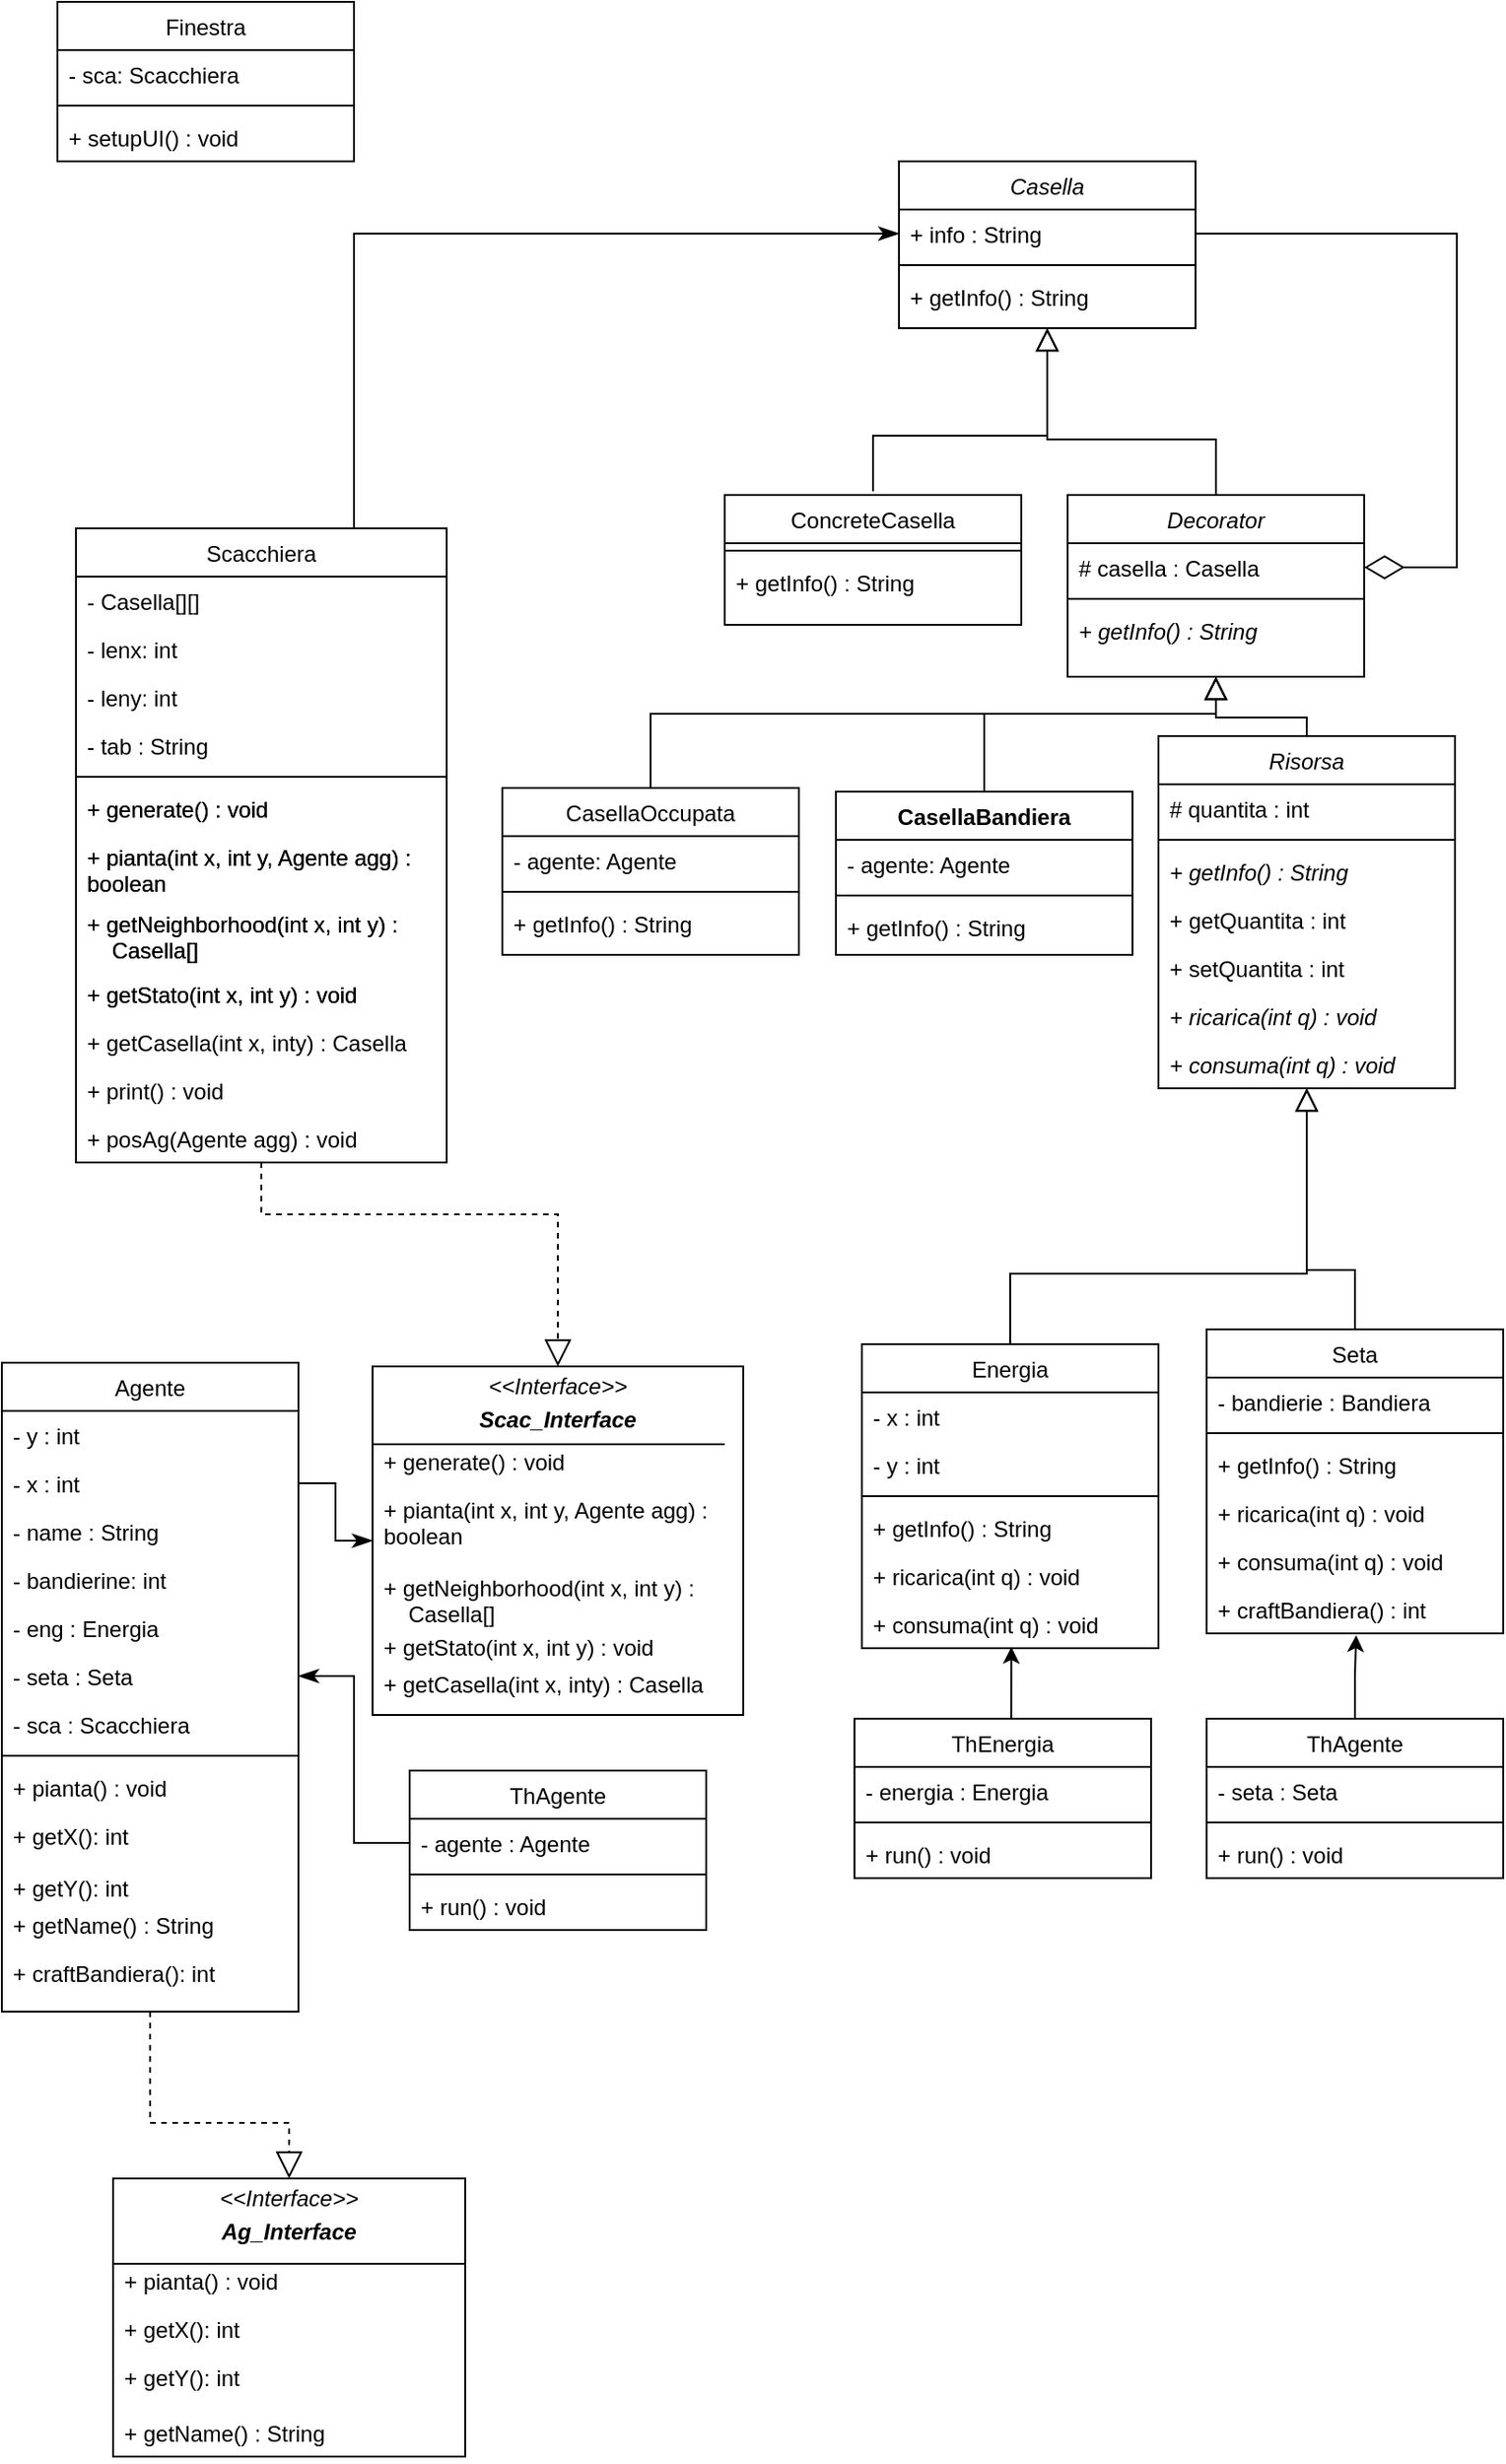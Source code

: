 <mxfile version="17.1.2" type="device"><diagram id="C5RBs43oDa-KdzZeNtuy" name="Page-1"><mxGraphModel dx="1278" dy="547" grid="1" gridSize="10" guides="1" tooltips="1" connect="1" arrows="1" fold="1" page="1" pageScale="1" pageWidth="827" pageHeight="1169" math="0" shadow="0"><root><mxCell id="WIyWlLk6GJQsqaUBKTNV-0"/><mxCell id="WIyWlLk6GJQsqaUBKTNV-1" parent="WIyWlLk6GJQsqaUBKTNV-0"/><mxCell id="BJHoCiCuUIMchgaBBDbi-33" value="Casella" style="swimlane;fontStyle=2;align=center;verticalAlign=top;childLayout=stackLayout;horizontal=1;startSize=26;horizontalStack=0;resizeParent=1;resizeLast=0;collapsible=1;marginBottom=0;rounded=0;shadow=0;strokeWidth=1;" parent="WIyWlLk6GJQsqaUBKTNV-1" vertex="1"><mxGeometry x="494" y="122" width="160" height="90" as="geometry"><mxRectangle x="230" y="140" width="160" height="26" as="alternateBounds"/></mxGeometry></mxCell><mxCell id="BJHoCiCuUIMchgaBBDbi-36" value="+ info : String" style="text;align=left;verticalAlign=top;spacingLeft=4;spacingRight=4;overflow=hidden;rotatable=0;points=[[0,0.5],[1,0.5]];portConstraint=eastwest;rounded=0;shadow=0;html=0;" parent="BJHoCiCuUIMchgaBBDbi-33" vertex="1"><mxGeometry y="26" width="160" height="26" as="geometry"/></mxCell><mxCell id="BJHoCiCuUIMchgaBBDbi-37" value="" style="line;html=1;strokeWidth=1;align=left;verticalAlign=middle;spacingTop=-1;spacingLeft=3;spacingRight=3;rotatable=0;labelPosition=right;points=[];portConstraint=eastwest;" parent="BJHoCiCuUIMchgaBBDbi-33" vertex="1"><mxGeometry y="52" width="160" height="8" as="geometry"/></mxCell><mxCell id="BJHoCiCuUIMchgaBBDbi-38" value="+ getInfo() : String" style="text;align=left;verticalAlign=top;spacingLeft=4;spacingRight=4;overflow=hidden;rotatable=0;points=[[0,0.5],[1,0.5]];portConstraint=eastwest;" parent="BJHoCiCuUIMchgaBBDbi-33" vertex="1"><mxGeometry y="60" width="160" height="26" as="geometry"/></mxCell><mxCell id="BJHoCiCuUIMchgaBBDbi-39" value="ConcreteCasella" style="swimlane;fontStyle=0;align=center;verticalAlign=top;childLayout=stackLayout;horizontal=1;startSize=26;horizontalStack=0;resizeParent=1;resizeLast=0;collapsible=1;marginBottom=0;rounded=0;shadow=0;strokeWidth=1;" parent="WIyWlLk6GJQsqaUBKTNV-1" vertex="1"><mxGeometry x="400" y="302" width="160" height="70" as="geometry"><mxRectangle x="130" y="380" width="160" height="26" as="alternateBounds"/></mxGeometry></mxCell><mxCell id="BJHoCiCuUIMchgaBBDbi-42" value="" style="line;html=1;strokeWidth=1;align=left;verticalAlign=middle;spacingTop=-1;spacingLeft=3;spacingRight=3;rotatable=0;labelPosition=right;points=[];portConstraint=eastwest;" parent="BJHoCiCuUIMchgaBBDbi-39" vertex="1"><mxGeometry y="26" width="160" height="8" as="geometry"/></mxCell><mxCell id="BJHoCiCuUIMchgaBBDbi-64" value="+ getInfo() : String" style="text;align=left;verticalAlign=top;spacingLeft=4;spacingRight=4;overflow=hidden;rotatable=0;points=[[0,0.5],[1,0.5]];portConstraint=eastwest;" parent="BJHoCiCuUIMchgaBBDbi-39" vertex="1"><mxGeometry y="34" width="160" height="26" as="geometry"/></mxCell><mxCell id="BJHoCiCuUIMchgaBBDbi-46" value="Risorsa" style="swimlane;fontStyle=2;align=center;verticalAlign=top;childLayout=stackLayout;horizontal=1;startSize=26;horizontalStack=0;resizeParent=1;resizeLast=0;collapsible=1;marginBottom=0;rounded=0;shadow=0;strokeWidth=1;" parent="WIyWlLk6GJQsqaUBKTNV-1" vertex="1"><mxGeometry x="634" y="432" width="160" height="190" as="geometry"><mxRectangle x="340" y="380" width="170" height="26" as="alternateBounds"/></mxGeometry></mxCell><mxCell id="aekXwz9hyC97DA1qMGbs-25" value="# quantita : int" style="text;align=left;verticalAlign=top;spacingLeft=4;spacingRight=4;overflow=hidden;rotatable=0;points=[[0,0.5],[1,0.5]];portConstraint=eastwest;rounded=0;shadow=0;html=0;" parent="BJHoCiCuUIMchgaBBDbi-46" vertex="1"><mxGeometry y="26" width="160" height="26" as="geometry"/></mxCell><mxCell id="BJHoCiCuUIMchgaBBDbi-48" value="" style="line;html=1;strokeWidth=1;align=left;verticalAlign=middle;spacingTop=-1;spacingLeft=3;spacingRight=3;rotatable=0;labelPosition=right;points=[];portConstraint=eastwest;" parent="BJHoCiCuUIMchgaBBDbi-46" vertex="1"><mxGeometry y="52" width="160" height="8" as="geometry"/></mxCell><mxCell id="aekXwz9hyC97DA1qMGbs-26" value="+ getInfo() : String" style="text;align=left;verticalAlign=top;spacingLeft=4;spacingRight=4;overflow=hidden;rotatable=0;points=[[0,0.5],[1,0.5]];portConstraint=eastwest;fontStyle=2" parent="BJHoCiCuUIMchgaBBDbi-46" vertex="1"><mxGeometry y="60" width="160" height="26" as="geometry"/></mxCell><mxCell id="BJHoCiCuUIMchgaBBDbi-47" value="+ getQuantita : int" style="text;align=left;verticalAlign=top;spacingLeft=4;spacingRight=4;overflow=hidden;rotatable=0;points=[[0,0.5],[1,0.5]];portConstraint=eastwest;" parent="BJHoCiCuUIMchgaBBDbi-46" vertex="1"><mxGeometry y="86" width="160" height="26" as="geometry"/></mxCell><mxCell id="aekXwz9hyC97DA1qMGbs-27" value="+ setQuantita : int" style="text;align=left;verticalAlign=top;spacingLeft=4;spacingRight=4;overflow=hidden;rotatable=0;points=[[0,0.5],[1,0.5]];portConstraint=eastwest;" parent="BJHoCiCuUIMchgaBBDbi-46" vertex="1"><mxGeometry y="112" width="160" height="26" as="geometry"/></mxCell><mxCell id="aekXwz9hyC97DA1qMGbs-29" value="+ ricarica(int q) : void" style="text;align=left;verticalAlign=top;spacingLeft=4;spacingRight=4;overflow=hidden;rotatable=0;points=[[0,0.5],[1,0.5]];portConstraint=eastwest;fontStyle=2" parent="BJHoCiCuUIMchgaBBDbi-46" vertex="1"><mxGeometry y="138" width="160" height="26" as="geometry"/></mxCell><mxCell id="aekXwz9hyC97DA1qMGbs-30" value="+ consuma(int q) : void" style="text;align=left;verticalAlign=top;spacingLeft=4;spacingRight=4;overflow=hidden;rotatable=0;points=[[0,0.5],[1,0.5]];portConstraint=eastwest;fontStyle=2" parent="BJHoCiCuUIMchgaBBDbi-46" vertex="1"><mxGeometry y="164" width="160" height="26" as="geometry"/></mxCell><mxCell id="BJHoCiCuUIMchgaBBDbi-45" value="" style="endArrow=block;endSize=10;endFill=0;shadow=0;strokeWidth=1;rounded=0;edgeStyle=elbowEdgeStyle;elbow=vertical;entryX=0.5;entryY=1;entryDx=0;entryDy=0;" parent="WIyWlLk6GJQsqaUBKTNV-1" target="BJHoCiCuUIMchgaBBDbi-33" edge="1"><mxGeometry width="160" relative="1" as="geometry"><mxPoint x="480" y="300" as="sourcePoint"/><mxPoint x="455" y="252" as="targetPoint"/><Array as="points"><mxPoint x="530" y="270"/><mxPoint x="555" y="272"/><mxPoint x="555" y="272"/></Array></mxGeometry></mxCell><mxCell id="BJHoCiCuUIMchgaBBDbi-57" value="" style="endArrow=block;endSize=10;endFill=0;shadow=0;strokeWidth=1;rounded=0;edgeStyle=elbowEdgeStyle;elbow=vertical;exitX=0.5;exitY=0;exitDx=0;exitDy=0;entryX=0.5;entryY=1;entryDx=0;entryDy=0;" parent="WIyWlLk6GJQsqaUBKTNV-1" source="BJHoCiCuUIMchgaBBDbi-46" target="BJHoCiCuUIMchgaBBDbi-58" edge="1"><mxGeometry width="160" relative="1" as="geometry"><mxPoint x="274" y="488" as="sourcePoint"/><mxPoint x="750" y="410" as="targetPoint"/><Array as="points"><mxPoint x="595" y="422"/><mxPoint x="485" y="582"/><mxPoint x="355" y="432"/></Array></mxGeometry></mxCell><mxCell id="BJHoCiCuUIMchgaBBDbi-58" value="Decorator" style="swimlane;fontStyle=2;align=center;verticalAlign=top;childLayout=stackLayout;horizontal=1;startSize=26;horizontalStack=0;resizeParent=1;resizeLast=0;collapsible=1;marginBottom=0;rounded=0;shadow=0;strokeWidth=1;" parent="WIyWlLk6GJQsqaUBKTNV-1" vertex="1"><mxGeometry x="585" y="302" width="160" height="98" as="geometry"><mxRectangle x="230" y="140" width="160" height="26" as="alternateBounds"/></mxGeometry></mxCell><mxCell id="BJHoCiCuUIMchgaBBDbi-59" value="# casella : Casella" style="text;align=left;verticalAlign=top;spacingLeft=4;spacingRight=4;overflow=hidden;rotatable=0;points=[[0,0.5],[1,0.5]];portConstraint=eastwest;rounded=0;shadow=0;html=0;" parent="BJHoCiCuUIMchgaBBDbi-58" vertex="1"><mxGeometry y="26" width="160" height="26" as="geometry"/></mxCell><mxCell id="BJHoCiCuUIMchgaBBDbi-60" value="" style="line;html=1;strokeWidth=1;align=left;verticalAlign=middle;spacingTop=-1;spacingLeft=3;spacingRight=3;rotatable=0;labelPosition=right;points=[];portConstraint=eastwest;" parent="BJHoCiCuUIMchgaBBDbi-58" vertex="1"><mxGeometry y="52" width="160" height="8" as="geometry"/></mxCell><mxCell id="BJHoCiCuUIMchgaBBDbi-61" value="+ getInfo() : String" style="text;align=left;verticalAlign=top;spacingLeft=4;spacingRight=4;overflow=hidden;rotatable=0;points=[[0,0.5],[1,0.5]];portConstraint=eastwest;fontStyle=2" parent="BJHoCiCuUIMchgaBBDbi-58" vertex="1"><mxGeometry y="60" width="160" height="26" as="geometry"/></mxCell><mxCell id="BJHoCiCuUIMchgaBBDbi-63" value="" style="endArrow=block;endSize=10;endFill=0;shadow=0;strokeWidth=1;rounded=0;edgeStyle=elbowEdgeStyle;elbow=vertical;entryX=0.5;entryY=1.154;entryDx=0;entryDy=0;exitX=0.5;exitY=0;exitDx=0;exitDy=0;entryPerimeter=0;" parent="WIyWlLk6GJQsqaUBKTNV-1" source="BJHoCiCuUIMchgaBBDbi-58" target="BJHoCiCuUIMchgaBBDbi-38" edge="1"><mxGeometry width="160" relative="1" as="geometry"><mxPoint x="484" y="312" as="sourcePoint"/><mxPoint x="584" y="222" as="targetPoint"/><Array as="points"><mxPoint x="625" y="272"/><mxPoint x="565" y="282"/></Array></mxGeometry></mxCell><mxCell id="BJHoCiCuUIMchgaBBDbi-65" style="edgeStyle=elbowEdgeStyle;rounded=0;orthogonalLoop=1;jettySize=auto;elbow=vertical;html=1;exitX=1;exitY=0.5;exitDx=0;exitDy=0;entryX=1;entryY=0.5;entryDx=0;entryDy=0;shadow=0;endArrow=diamondThin;endFill=0;endSize=19;strokeWidth=1;" parent="WIyWlLk6GJQsqaUBKTNV-1" source="BJHoCiCuUIMchgaBBDbi-36" target="BJHoCiCuUIMchgaBBDbi-59" edge="1"><mxGeometry relative="1" as="geometry"><Array as="points"><mxPoint x="795" y="192"/></Array></mxGeometry></mxCell><mxCell id="aekXwz9hyC97DA1qMGbs-1" value="Energia" style="swimlane;fontStyle=0;align=center;verticalAlign=top;childLayout=stackLayout;horizontal=1;startSize=26;horizontalStack=0;resizeParent=1;resizeLast=0;collapsible=1;marginBottom=0;rounded=0;shadow=0;strokeWidth=1;" parent="WIyWlLk6GJQsqaUBKTNV-1" vertex="1"><mxGeometry x="474" y="760" width="160" height="164" as="geometry"><mxRectangle x="130" y="380" width="160" height="26" as="alternateBounds"/></mxGeometry></mxCell><mxCell id="aekXwz9hyC97DA1qMGbs-31" value="- x : int" style="text;align=left;verticalAlign=top;spacingLeft=4;spacingRight=4;overflow=hidden;rotatable=0;points=[[0,0.5],[1,0.5]];portConstraint=eastwest;rounded=0;shadow=0;html=0;" parent="aekXwz9hyC97DA1qMGbs-1" vertex="1"><mxGeometry y="26" width="160" height="26" as="geometry"/></mxCell><mxCell id="aekXwz9hyC97DA1qMGbs-3" value="- y : int" style="text;align=left;verticalAlign=top;spacingLeft=4;spacingRight=4;overflow=hidden;rotatable=0;points=[[0,0.5],[1,0.5]];portConstraint=eastwest;rounded=0;shadow=0;html=0;" parent="aekXwz9hyC97DA1qMGbs-1" vertex="1"><mxGeometry y="52" width="160" height="26" as="geometry"/></mxCell><mxCell id="aekXwz9hyC97DA1qMGbs-4" value="" style="line;html=1;strokeWidth=1;align=left;verticalAlign=middle;spacingTop=-1;spacingLeft=3;spacingRight=3;rotatable=0;labelPosition=right;points=[];portConstraint=eastwest;" parent="aekXwz9hyC97DA1qMGbs-1" vertex="1"><mxGeometry y="78" width="160" height="8" as="geometry"/></mxCell><mxCell id="aekXwz9hyC97DA1qMGbs-32" value="+ getInfo() : String" style="text;align=left;verticalAlign=top;spacingLeft=4;spacingRight=4;overflow=hidden;rotatable=0;points=[[0,0.5],[1,0.5]];portConstraint=eastwest;fontStyle=0" parent="aekXwz9hyC97DA1qMGbs-1" vertex="1"><mxGeometry y="86" width="160" height="26" as="geometry"/></mxCell><mxCell id="aekXwz9hyC97DA1qMGbs-33" value="+ ricarica(int q) : void" style="text;align=left;verticalAlign=top;spacingLeft=4;spacingRight=4;overflow=hidden;rotatable=0;points=[[0,0.5],[1,0.5]];portConstraint=eastwest;fontStyle=0" parent="aekXwz9hyC97DA1qMGbs-1" vertex="1"><mxGeometry y="112" width="160" height="26" as="geometry"/></mxCell><mxCell id="aekXwz9hyC97DA1qMGbs-34" value="+ consuma(int q) : void" style="text;align=left;verticalAlign=top;spacingLeft=4;spacingRight=4;overflow=hidden;rotatable=0;points=[[0,0.5],[1,0.5]];portConstraint=eastwest;fontStyle=0" parent="aekXwz9hyC97DA1qMGbs-1" vertex="1"><mxGeometry y="138" width="160" height="26" as="geometry"/></mxCell><mxCell id="aekXwz9hyC97DA1qMGbs-7" value="Seta" style="swimlane;fontStyle=0;align=center;verticalAlign=top;childLayout=stackLayout;horizontal=1;startSize=26;horizontalStack=0;resizeParent=1;resizeLast=0;collapsible=1;marginBottom=0;rounded=0;shadow=0;strokeWidth=1;" parent="WIyWlLk6GJQsqaUBKTNV-1" vertex="1"><mxGeometry x="660" y="752" width="160" height="164" as="geometry"><mxRectangle x="130" y="380" width="160" height="26" as="alternateBounds"/></mxGeometry></mxCell><mxCell id="-4k-juiuR91cOyigiC9q-19" value="- bandierie : Bandiera" style="text;align=left;verticalAlign=top;spacingLeft=4;spacingRight=4;overflow=hidden;rotatable=0;points=[[0,0.5],[1,0.5]];portConstraint=eastwest;rounded=0;shadow=0;html=0;" parent="aekXwz9hyC97DA1qMGbs-7" vertex="1"><mxGeometry y="26" width="160" height="26" as="geometry"/></mxCell><mxCell id="aekXwz9hyC97DA1qMGbs-10" value="" style="line;html=1;strokeWidth=1;align=left;verticalAlign=middle;spacingTop=-1;spacingLeft=3;spacingRight=3;rotatable=0;labelPosition=right;points=[];portConstraint=eastwest;" parent="aekXwz9hyC97DA1qMGbs-7" vertex="1"><mxGeometry y="52" width="160" height="8" as="geometry"/></mxCell><mxCell id="-4k-juiuR91cOyigiC9q-20" value="+ getInfo() : String" style="text;align=left;verticalAlign=top;spacingLeft=4;spacingRight=4;overflow=hidden;rotatable=0;points=[[0,0.5],[1,0.5]];portConstraint=eastwest;fontStyle=0" parent="aekXwz9hyC97DA1qMGbs-7" vertex="1"><mxGeometry y="60" width="160" height="26" as="geometry"/></mxCell><mxCell id="-4k-juiuR91cOyigiC9q-21" value="+ ricarica(int q) : void" style="text;align=left;verticalAlign=top;spacingLeft=4;spacingRight=4;overflow=hidden;rotatable=0;points=[[0,0.5],[1,0.5]];portConstraint=eastwest;fontStyle=0" parent="aekXwz9hyC97DA1qMGbs-7" vertex="1"><mxGeometry y="86" width="160" height="26" as="geometry"/></mxCell><mxCell id="-4k-juiuR91cOyigiC9q-22" value="+ consuma(int q) : void" style="text;align=left;verticalAlign=top;spacingLeft=4;spacingRight=4;overflow=hidden;rotatable=0;points=[[0,0.5],[1,0.5]];portConstraint=eastwest;fontStyle=0" parent="aekXwz9hyC97DA1qMGbs-7" vertex="1"><mxGeometry y="112" width="160" height="26" as="geometry"/></mxCell><mxCell id="-4k-juiuR91cOyigiC9q-23" value="+ craftBandiera() : int" style="text;align=left;verticalAlign=top;spacingLeft=4;spacingRight=4;overflow=hidden;rotatable=0;points=[[0,0.5],[1,0.5]];portConstraint=eastwest;fontStyle=0" parent="aekXwz9hyC97DA1qMGbs-7" vertex="1"><mxGeometry y="138" width="160" height="26" as="geometry"/></mxCell><mxCell id="aekXwz9hyC97DA1qMGbs-13" value="CasellaBandiera&#10;" style="swimlane;fontStyle=1;align=center;verticalAlign=top;childLayout=stackLayout;horizontal=1;startSize=26;horizontalStack=0;resizeParent=1;resizeLast=0;collapsible=1;marginBottom=0;rounded=0;shadow=0;strokeWidth=1;" parent="WIyWlLk6GJQsqaUBKTNV-1" vertex="1"><mxGeometry x="460" y="462" width="160" height="88" as="geometry"><mxRectangle x="130" y="380" width="160" height="26" as="alternateBounds"/></mxGeometry></mxCell><mxCell id="-4k-juiuR91cOyigiC9q-26" value="- agente: Agente" style="text;align=left;verticalAlign=top;spacingLeft=4;spacingRight=4;overflow=hidden;rotatable=0;points=[[0,0.5],[1,0.5]];portConstraint=eastwest;rounded=0;shadow=0;html=0;" parent="aekXwz9hyC97DA1qMGbs-13" vertex="1"><mxGeometry y="26" width="160" height="26" as="geometry"/></mxCell><mxCell id="aekXwz9hyC97DA1qMGbs-16" value="" style="line;html=1;strokeWidth=1;align=left;verticalAlign=middle;spacingTop=-1;spacingLeft=3;spacingRight=3;rotatable=0;labelPosition=right;points=[];portConstraint=eastwest;" parent="aekXwz9hyC97DA1qMGbs-13" vertex="1"><mxGeometry y="52" width="160" height="8" as="geometry"/></mxCell><mxCell id="-4k-juiuR91cOyigiC9q-27" value="+ getInfo() : String" style="text;align=left;verticalAlign=top;spacingLeft=4;spacingRight=4;overflow=hidden;rotatable=0;points=[[0,0.5],[1,0.5]];portConstraint=eastwest;fontStyle=0" parent="aekXwz9hyC97DA1qMGbs-13" vertex="1"><mxGeometry y="60" width="160" height="26" as="geometry"/></mxCell><mxCell id="aekXwz9hyC97DA1qMGbs-22" value="" style="endArrow=block;endSize=10;endFill=0;shadow=0;strokeWidth=1;rounded=0;edgeStyle=elbowEdgeStyle;elbow=vertical;entryX=0.5;entryY=1;entryDx=0;entryDy=0;exitX=0.5;exitY=0;exitDx=0;exitDy=0;" parent="WIyWlLk6GJQsqaUBKTNV-1" source="aekXwz9hyC97DA1qMGbs-1" target="BJHoCiCuUIMchgaBBDbi-46" edge="1"><mxGeometry width="160" relative="1" as="geometry"><mxPoint x="555" y="312" as="sourcePoint"/><mxPoint x="464" y="222.004" as="targetPoint"/><Array as="points"><mxPoint x="504" y="722"/><mxPoint x="454" y="652"/><mxPoint x="514" y="702"/><mxPoint x="455" y="532"/><mxPoint x="455" y="292"/></Array></mxGeometry></mxCell><mxCell id="aekXwz9hyC97DA1qMGbs-23" value="" style="endArrow=block;endSize=10;endFill=0;shadow=0;strokeWidth=1;rounded=0;edgeStyle=elbowEdgeStyle;elbow=vertical;entryX=0.5;entryY=1;entryDx=0;entryDy=0;exitX=0.5;exitY=0;exitDx=0;exitDy=0;" parent="WIyWlLk6GJQsqaUBKTNV-1" source="aekXwz9hyC97DA1qMGbs-7" target="BJHoCiCuUIMchgaBBDbi-46" edge="1"><mxGeometry width="160" relative="1" as="geometry"><mxPoint x="395" y="572" as="sourcePoint"/><mxPoint x="555" y="512" as="targetPoint"/><Array as="points"><mxPoint x="720" y="720"/><mxPoint x="574" y="722"/><mxPoint x="624" y="702"/><mxPoint x="614" y="722"/><mxPoint x="545" y="662"/><mxPoint x="565" y="532"/><mxPoint x="465" y="302"/></Array></mxGeometry></mxCell><mxCell id="TkGcUuK3F_9kiLiIu-f2-3" style="edgeStyle=orthogonalEdgeStyle;rounded=0;orthogonalLoop=1;jettySize=auto;html=1;exitX=1;exitY=0.5;exitDx=0;exitDy=0;entryX=0;entryY=0.5;entryDx=0;entryDy=0;endArrow=classicThin;endFill=1;startSize=9;endSize=8;" parent="WIyWlLk6GJQsqaUBKTNV-1" source="-4k-juiuR91cOyigiC9q-11" target="TkGcUuK3F_9kiLiIu-f2-4" edge="1"><mxGeometry relative="1" as="geometry"><mxPoint x="130" y="622" as="targetPoint"/></mxGeometry></mxCell><mxCell id="-4k-juiuR91cOyigiC9q-0" value="Agente" style="swimlane;fontStyle=0;align=center;verticalAlign=top;childLayout=stackLayout;horizontal=1;startSize=26;horizontalStack=0;resizeParent=1;resizeLast=0;collapsible=1;marginBottom=0;rounded=0;shadow=0;strokeWidth=1;" parent="WIyWlLk6GJQsqaUBKTNV-1" vertex="1"><mxGeometry x="10" y="770" width="160" height="350" as="geometry"><mxRectangle x="340" y="380" width="170" height="26" as="alternateBounds"/></mxGeometry></mxCell><mxCell id="-4k-juiuR91cOyigiC9q-10" value="- y : int" style="text;align=left;verticalAlign=top;spacingLeft=4;spacingRight=4;overflow=hidden;rotatable=0;points=[[0,0.5],[1,0.5]];portConstraint=eastwest;rounded=0;shadow=0;html=0;" parent="-4k-juiuR91cOyigiC9q-0" vertex="1"><mxGeometry y="26" width="160" height="26" as="geometry"/></mxCell><mxCell id="-4k-juiuR91cOyigiC9q-11" value="- x : int" style="text;align=left;verticalAlign=top;spacingLeft=4;spacingRight=4;overflow=hidden;rotatable=0;points=[[0,0.5],[1,0.5]];portConstraint=eastwest;rounded=0;shadow=0;html=0;" parent="-4k-juiuR91cOyigiC9q-0" vertex="1"><mxGeometry y="52" width="160" height="26" as="geometry"/></mxCell><mxCell id="-4k-juiuR91cOyigiC9q-12" value="- name : String" style="text;align=left;verticalAlign=top;spacingLeft=4;spacingRight=4;overflow=hidden;rotatable=0;points=[[0,0.5],[1,0.5]];portConstraint=eastwest;rounded=0;shadow=0;html=0;" parent="-4k-juiuR91cOyigiC9q-0" vertex="1"><mxGeometry y="78" width="160" height="26" as="geometry"/></mxCell><mxCell id="TkGcUuK3F_9kiLiIu-f2-17" value="- bandierine: int" style="text;align=left;verticalAlign=top;spacingLeft=4;spacingRight=4;overflow=hidden;rotatable=0;points=[[0,0.5],[1,0.5]];portConstraint=eastwest;rounded=0;shadow=0;html=0;" parent="-4k-juiuR91cOyigiC9q-0" vertex="1"><mxGeometry y="104" width="160" height="26" as="geometry"/></mxCell><mxCell id="-4k-juiuR91cOyigiC9q-13" value="- eng : Energia" style="text;align=left;verticalAlign=top;spacingLeft=4;spacingRight=4;overflow=hidden;rotatable=0;points=[[0,0.5],[1,0.5]];portConstraint=eastwest;rounded=0;shadow=0;html=0;" parent="-4k-juiuR91cOyigiC9q-0" vertex="1"><mxGeometry y="130" width="160" height="26" as="geometry"/></mxCell><mxCell id="-4k-juiuR91cOyigiC9q-14" value="- seta : Seta" style="text;align=left;verticalAlign=top;spacingLeft=4;spacingRight=4;overflow=hidden;rotatable=0;points=[[0,0.5],[1,0.5]];portConstraint=eastwest;rounded=0;shadow=0;html=0;" parent="-4k-juiuR91cOyigiC9q-0" vertex="1"><mxGeometry y="156" width="160" height="26" as="geometry"/></mxCell><mxCell id="-4k-juiuR91cOyigiC9q-15" value="- sca : Scacchiera" style="text;align=left;verticalAlign=top;spacingLeft=4;spacingRight=4;overflow=hidden;rotatable=0;points=[[0,0.5],[1,0.5]];portConstraint=eastwest;rounded=0;shadow=0;html=0;" parent="-4k-juiuR91cOyigiC9q-0" vertex="1"><mxGeometry y="182" width="160" height="26" as="geometry"/></mxCell><mxCell id="-4k-juiuR91cOyigiC9q-2" value="" style="line;html=1;strokeWidth=1;align=left;verticalAlign=middle;spacingTop=-1;spacingLeft=3;spacingRight=3;rotatable=0;labelPosition=right;points=[];portConstraint=eastwest;" parent="-4k-juiuR91cOyigiC9q-0" vertex="1"><mxGeometry y="208" width="160" height="8" as="geometry"/></mxCell><mxCell id="-4k-juiuR91cOyigiC9q-66" value="+ pianta() : void" style="text;align=left;verticalAlign=top;spacingLeft=4;spacingRight=4;overflow=hidden;rotatable=0;points=[[0,0.5],[1,0.5]];portConstraint=eastwest;fontStyle=0" parent="-4k-juiuR91cOyigiC9q-0" vertex="1"><mxGeometry y="216" width="160" height="26" as="geometry"/></mxCell><mxCell id="MTzu5r1vlvBdecRBy0ME-21" value="+ getX(): int" style="text;align=left;verticalAlign=top;spacingLeft=4;spacingRight=4;overflow=hidden;rotatable=0;points=[[0,0.5],[1,0.5]];portConstraint=eastwest;fontStyle=0" vertex="1" parent="-4k-juiuR91cOyigiC9q-0"><mxGeometry y="242" width="160" height="28" as="geometry"/></mxCell><mxCell id="MTzu5r1vlvBdecRBy0ME-23" value="+ getY(): int" style="text;align=left;verticalAlign=top;spacingLeft=4;spacingRight=4;overflow=hidden;rotatable=0;points=[[0,0.5],[1,0.5]];portConstraint=eastwest;fontStyle=0" vertex="1" parent="-4k-juiuR91cOyigiC9q-0"><mxGeometry y="270" width="160" height="20" as="geometry"/></mxCell><mxCell id="MTzu5r1vlvBdecRBy0ME-22" value="+ getName() : String" style="text;align=left;verticalAlign=top;spacingLeft=4;spacingRight=4;overflow=hidden;rotatable=0;points=[[0,0.5],[1,0.5]];portConstraint=eastwest;fontStyle=0" vertex="1" parent="-4k-juiuR91cOyigiC9q-0"><mxGeometry y="290" width="160" height="26" as="geometry"/></mxCell><mxCell id="MTzu5r1vlvBdecRBy0ME-24" value="+ craftBandiera(): int" style="text;align=left;verticalAlign=top;spacingLeft=4;spacingRight=4;overflow=hidden;rotatable=0;points=[[0,0.5],[1,0.5]];portConstraint=eastwest;fontStyle=0" vertex="1" parent="-4k-juiuR91cOyigiC9q-0"><mxGeometry y="316" width="160" height="20" as="geometry"/></mxCell><mxCell id="-4k-juiuR91cOyigiC9q-30" value="ThAgente" style="swimlane;fontStyle=0;align=center;verticalAlign=top;childLayout=stackLayout;horizontal=1;startSize=26;horizontalStack=0;resizeParent=1;resizeLast=0;collapsible=1;marginBottom=0;rounded=0;shadow=0;strokeWidth=1;" parent="WIyWlLk6GJQsqaUBKTNV-1" vertex="1"><mxGeometry x="230" y="990" width="160" height="86" as="geometry"><mxRectangle x="340" y="380" width="170" height="26" as="alternateBounds"/></mxGeometry></mxCell><mxCell id="-4k-juiuR91cOyigiC9q-33" value="- agente : Agente" style="text;align=left;verticalAlign=top;spacingLeft=4;spacingRight=4;overflow=hidden;rotatable=0;points=[[0,0.5],[1,0.5]];portConstraint=eastwest;rounded=0;shadow=0;html=0;" parent="-4k-juiuR91cOyigiC9q-30" vertex="1"><mxGeometry y="26" width="160" height="26" as="geometry"/></mxCell><mxCell id="-4k-juiuR91cOyigiC9q-32" value="" style="line;html=1;strokeWidth=1;align=left;verticalAlign=middle;spacingTop=-1;spacingLeft=3;spacingRight=3;rotatable=0;labelPosition=right;points=[];portConstraint=eastwest;" parent="-4k-juiuR91cOyigiC9q-30" vertex="1"><mxGeometry y="52" width="160" height="8" as="geometry"/></mxCell><mxCell id="-4k-juiuR91cOyigiC9q-34" value="+ run() : void" style="text;align=left;verticalAlign=top;spacingLeft=4;spacingRight=4;overflow=hidden;rotatable=0;points=[[0,0.5],[1,0.5]];portConstraint=eastwest;fontStyle=0" parent="-4k-juiuR91cOyigiC9q-30" vertex="1"><mxGeometry y="60" width="160" height="26" as="geometry"/></mxCell><mxCell id="TkGcUuK3F_9kiLiIu-f2-5" style="edgeStyle=orthogonalEdgeStyle;rounded=0;orthogonalLoop=1;jettySize=auto;html=1;exitX=0.75;exitY=0;exitDx=0;exitDy=0;endArrow=classicThin;endFill=1;startSize=9;endSize=8;" parent="WIyWlLk6GJQsqaUBKTNV-1" source="-4k-juiuR91cOyigiC9q-36" target="BJHoCiCuUIMchgaBBDbi-36" edge="1"><mxGeometry relative="1" as="geometry"><Array as="points"><mxPoint x="200" y="161"/></Array></mxGeometry></mxCell><mxCell id="-4k-juiuR91cOyigiC9q-36" value="Scacchiera" style="swimlane;fontStyle=0;align=center;verticalAlign=top;childLayout=stackLayout;horizontal=1;startSize=26;horizontalStack=0;resizeParent=1;resizeLast=0;collapsible=1;marginBottom=0;rounded=0;shadow=0;strokeWidth=1;" parent="WIyWlLk6GJQsqaUBKTNV-1" vertex="1"><mxGeometry x="50" y="320" width="200" height="342" as="geometry"><mxRectangle x="340" y="380" width="170" height="26" as="alternateBounds"/></mxGeometry></mxCell><mxCell id="-4k-juiuR91cOyigiC9q-37" value="- Casella[][]" style="text;align=left;verticalAlign=top;spacingLeft=4;spacingRight=4;overflow=hidden;rotatable=0;points=[[0,0.5],[1,0.5]];portConstraint=eastwest;rounded=0;shadow=0;html=0;" parent="-4k-juiuR91cOyigiC9q-36" vertex="1"><mxGeometry y="26" width="200" height="26" as="geometry"/></mxCell><mxCell id="-4k-juiuR91cOyigiC9q-39" value="- lenx: int" style="text;align=left;verticalAlign=top;spacingLeft=4;spacingRight=4;overflow=hidden;rotatable=0;points=[[0,0.5],[1,0.5]];portConstraint=eastwest;rounded=0;shadow=0;html=0;" parent="-4k-juiuR91cOyigiC9q-36" vertex="1"><mxGeometry y="52" width="200" height="26" as="geometry"/></mxCell><mxCell id="-4k-juiuR91cOyigiC9q-46" value="- leny: int" style="text;align=left;verticalAlign=top;spacingLeft=4;spacingRight=4;overflow=hidden;rotatable=0;points=[[0,0.5],[1,0.5]];portConstraint=eastwest;rounded=0;shadow=0;html=0;" parent="-4k-juiuR91cOyigiC9q-36" vertex="1"><mxGeometry y="78" width="200" height="26" as="geometry"/></mxCell><mxCell id="-4k-juiuR91cOyigiC9q-41" value="- tab : String" style="text;align=left;verticalAlign=top;spacingLeft=4;spacingRight=4;overflow=hidden;rotatable=0;points=[[0,0.5],[1,0.5]];portConstraint=eastwest;rounded=0;shadow=0;html=0;" parent="-4k-juiuR91cOyigiC9q-36" vertex="1"><mxGeometry y="104" width="200" height="26" as="geometry"/></mxCell><mxCell id="-4k-juiuR91cOyigiC9q-43" value="" style="line;html=1;strokeWidth=1;align=left;verticalAlign=middle;spacingTop=-1;spacingLeft=3;spacingRight=3;rotatable=0;labelPosition=right;points=[];portConstraint=eastwest;" parent="-4k-juiuR91cOyigiC9q-36" vertex="1"><mxGeometry y="130" width="200" height="8" as="geometry"/></mxCell><mxCell id="-4k-juiuR91cOyigiC9q-44" value="+ generate() : void" style="text;align=left;verticalAlign=top;spacingLeft=4;spacingRight=4;overflow=hidden;rotatable=0;points=[[0,0.5],[1,0.5]];portConstraint=eastwest;fontStyle=0" parent="-4k-juiuR91cOyigiC9q-36" vertex="1"><mxGeometry y="138" width="200" height="26" as="geometry"/></mxCell><mxCell id="-4k-juiuR91cOyigiC9q-67" value="+ pianta(int x, int y, Agente agg) : &#10;boolean" style="text;align=left;verticalAlign=top;spacingLeft=4;spacingRight=4;overflow=hidden;rotatable=0;points=[[0,0.5],[1,0.5]];portConstraint=eastwest;fontStyle=0" parent="-4k-juiuR91cOyigiC9q-36" vertex="1"><mxGeometry y="164" width="200" height="36" as="geometry"/></mxCell><mxCell id="-4k-juiuR91cOyigiC9q-49" value="+ getNeighborhood(int x, int y) : &#10;    Casella[]" style="text;align=left;verticalAlign=top;spacingLeft=4;spacingRight=4;overflow=hidden;rotatable=0;points=[[0,0.5],[1,0.5]];portConstraint=eastwest;fontStyle=0" parent="-4k-juiuR91cOyigiC9q-36" vertex="1"><mxGeometry y="200" width="200" height="38" as="geometry"/></mxCell><mxCell id="MTzu5r1vlvBdecRBy0ME-0" value="+ getStato(int x, int y) : void" style="text;align=left;verticalAlign=top;spacingLeft=4;spacingRight=4;overflow=hidden;rotatable=0;points=[[0,0.5],[1,0.5]];portConstraint=eastwest;fontStyle=0" vertex="1" parent="-4k-juiuR91cOyigiC9q-36"><mxGeometry y="238" width="200" height="26" as="geometry"/></mxCell><mxCell id="-4k-juiuR91cOyigiC9q-48" value="+ getCasella(int x, inty) : Casella" style="text;align=left;verticalAlign=top;spacingLeft=4;spacingRight=4;overflow=hidden;rotatable=0;points=[[0,0.5],[1,0.5]];portConstraint=eastwest;fontStyle=0" parent="-4k-juiuR91cOyigiC9q-36" vertex="1"><mxGeometry y="264" width="200" height="26" as="geometry"/></mxCell><mxCell id="-4k-juiuR91cOyigiC9q-50" value="+ print() : void" style="text;align=left;verticalAlign=top;spacingLeft=4;spacingRight=4;overflow=hidden;rotatable=0;points=[[0,0.5],[1,0.5]];portConstraint=eastwest;fontStyle=0" parent="-4k-juiuR91cOyigiC9q-36" vertex="1"><mxGeometry y="290" width="200" height="26" as="geometry"/></mxCell><mxCell id="-4k-juiuR91cOyigiC9q-47" value="+ posAg(Agente agg) : void" style="text;align=left;verticalAlign=top;spacingLeft=4;spacingRight=4;overflow=hidden;rotatable=0;points=[[0,0.5],[1,0.5]];portConstraint=eastwest;fontStyle=0" parent="-4k-juiuR91cOyigiC9q-36" vertex="1"><mxGeometry y="316" width="200" height="26" as="geometry"/></mxCell><mxCell id="-4k-juiuR91cOyigiC9q-60" style="edgeStyle=orthogonalEdgeStyle;rounded=0;orthogonalLoop=1;jettySize=auto;html=1;exitX=0.5;exitY=0;exitDx=0;exitDy=0;entryX=0.504;entryY=1.038;entryDx=0;entryDy=0;entryPerimeter=0;" parent="WIyWlLk6GJQsqaUBKTNV-1" source="-4k-juiuR91cOyigiC9q-51" target="-4k-juiuR91cOyigiC9q-23" edge="1"><mxGeometry relative="1" as="geometry"/></mxCell><mxCell id="-4k-juiuR91cOyigiC9q-51" value="ThAgente" style="swimlane;fontStyle=0;align=center;verticalAlign=top;childLayout=stackLayout;horizontal=1;startSize=26;horizontalStack=0;resizeParent=1;resizeLast=0;collapsible=1;marginBottom=0;rounded=0;shadow=0;strokeWidth=1;" parent="WIyWlLk6GJQsqaUBKTNV-1" vertex="1"><mxGeometry x="660" y="962" width="160" height="86" as="geometry"><mxRectangle x="340" y="380" width="170" height="26" as="alternateBounds"/></mxGeometry></mxCell><mxCell id="-4k-juiuR91cOyigiC9q-52" value="- seta : Seta" style="text;align=left;verticalAlign=top;spacingLeft=4;spacingRight=4;overflow=hidden;rotatable=0;points=[[0,0.5],[1,0.5]];portConstraint=eastwest;rounded=0;shadow=0;html=0;" parent="-4k-juiuR91cOyigiC9q-51" vertex="1"><mxGeometry y="26" width="160" height="26" as="geometry"/></mxCell><mxCell id="-4k-juiuR91cOyigiC9q-53" value="" style="line;html=1;strokeWidth=1;align=left;verticalAlign=middle;spacingTop=-1;spacingLeft=3;spacingRight=3;rotatable=0;labelPosition=right;points=[];portConstraint=eastwest;" parent="-4k-juiuR91cOyigiC9q-51" vertex="1"><mxGeometry y="52" width="160" height="8" as="geometry"/></mxCell><mxCell id="-4k-juiuR91cOyigiC9q-54" value="+ run() : void" style="text;align=left;verticalAlign=top;spacingLeft=4;spacingRight=4;overflow=hidden;rotatable=0;points=[[0,0.5],[1,0.5]];portConstraint=eastwest;fontStyle=0" parent="-4k-juiuR91cOyigiC9q-51" vertex="1"><mxGeometry y="60" width="160" height="26" as="geometry"/></mxCell><mxCell id="-4k-juiuR91cOyigiC9q-59" style="edgeStyle=orthogonalEdgeStyle;rounded=0;orthogonalLoop=1;jettySize=auto;html=1;exitX=0.5;exitY=0;exitDx=0;exitDy=0;entryX=0.504;entryY=0.974;entryDx=0;entryDy=0;entryPerimeter=0;" parent="WIyWlLk6GJQsqaUBKTNV-1" source="-4k-juiuR91cOyigiC9q-55" target="aekXwz9hyC97DA1qMGbs-34" edge="1"><mxGeometry relative="1" as="geometry"/></mxCell><mxCell id="-4k-juiuR91cOyigiC9q-55" value="ThEnergia" style="swimlane;fontStyle=0;align=center;verticalAlign=top;childLayout=stackLayout;horizontal=1;startSize=26;horizontalStack=0;resizeParent=1;resizeLast=0;collapsible=1;marginBottom=0;rounded=0;shadow=0;strokeWidth=1;" parent="WIyWlLk6GJQsqaUBKTNV-1" vertex="1"><mxGeometry x="470" y="962" width="160" height="86" as="geometry"><mxRectangle x="340" y="380" width="170" height="26" as="alternateBounds"/></mxGeometry></mxCell><mxCell id="-4k-juiuR91cOyigiC9q-56" value="- energia : Energia" style="text;align=left;verticalAlign=top;spacingLeft=4;spacingRight=4;overflow=hidden;rotatable=0;points=[[0,0.5],[1,0.5]];portConstraint=eastwest;rounded=0;shadow=0;html=0;" parent="-4k-juiuR91cOyigiC9q-55" vertex="1"><mxGeometry y="26" width="160" height="26" as="geometry"/></mxCell><mxCell id="-4k-juiuR91cOyigiC9q-57" value="" style="line;html=1;strokeWidth=1;align=left;verticalAlign=middle;spacingTop=-1;spacingLeft=3;spacingRight=3;rotatable=0;labelPosition=right;points=[];portConstraint=eastwest;" parent="-4k-juiuR91cOyigiC9q-55" vertex="1"><mxGeometry y="52" width="160" height="8" as="geometry"/></mxCell><mxCell id="-4k-juiuR91cOyigiC9q-58" value="+ run() : void" style="text;align=left;verticalAlign=top;spacingLeft=4;spacingRight=4;overflow=hidden;rotatable=0;points=[[0,0.5],[1,0.5]];portConstraint=eastwest;fontStyle=0" parent="-4k-juiuR91cOyigiC9q-55" vertex="1"><mxGeometry y="60" width="160" height="26" as="geometry"/></mxCell><mxCell id="-4k-juiuR91cOyigiC9q-61" value="Finestra" style="swimlane;fontStyle=0;align=center;verticalAlign=top;childLayout=stackLayout;horizontal=1;startSize=26;horizontalStack=0;resizeParent=1;resizeLast=0;collapsible=1;marginBottom=0;rounded=0;shadow=0;strokeWidth=1;" parent="WIyWlLk6GJQsqaUBKTNV-1" vertex="1"><mxGeometry x="40" y="36" width="160" height="86" as="geometry"><mxRectangle x="340" y="380" width="170" height="26" as="alternateBounds"/></mxGeometry></mxCell><mxCell id="-4k-juiuR91cOyigiC9q-62" value="- sca: Scacchiera" style="text;align=left;verticalAlign=top;spacingLeft=4;spacingRight=4;overflow=hidden;rotatable=0;points=[[0,0.5],[1,0.5]];portConstraint=eastwest;rounded=0;shadow=0;html=0;" parent="-4k-juiuR91cOyigiC9q-61" vertex="1"><mxGeometry y="26" width="160" height="26" as="geometry"/></mxCell><mxCell id="-4k-juiuR91cOyigiC9q-63" value="" style="line;html=1;strokeWidth=1;align=left;verticalAlign=middle;spacingTop=-1;spacingLeft=3;spacingRight=3;rotatable=0;labelPosition=right;points=[];portConstraint=eastwest;" parent="-4k-juiuR91cOyigiC9q-61" vertex="1"><mxGeometry y="52" width="160" height="8" as="geometry"/></mxCell><mxCell id="-4k-juiuR91cOyigiC9q-64" value="+ setupUI() : void" style="text;align=left;verticalAlign=top;spacingLeft=4;spacingRight=4;overflow=hidden;rotatable=0;points=[[0,0.5],[1,0.5]];portConstraint=eastwest;fontStyle=0" parent="-4k-juiuR91cOyigiC9q-61" vertex="1"><mxGeometry y="60" width="160" height="26" as="geometry"/></mxCell><mxCell id="TkGcUuK3F_9kiLiIu-f2-4" value="&lt;p style=&quot;margin: 0px ; margin-top: 4px ; text-align: center&quot;&gt;&lt;i&gt;&amp;lt;&amp;lt;Interface&amp;gt;&amp;gt;&lt;/i&gt;&lt;br&gt;&lt;/p&gt;&lt;p style=&quot;margin: 0px ; margin-top: 4px ; text-align: center&quot;&gt;&lt;i&gt;&lt;b&gt;Scac_Interface&lt;/b&gt;&lt;/i&gt;&lt;/p&gt;&lt;p style=&quot;margin: 0px ; margin-left: 4px&quot;&gt;&lt;/p&gt;&lt;p style=&quot;margin: 0px ; margin-left: 4px&quot;&gt;&lt;br&gt;&lt;/p&gt;&lt;p style=&quot;margin: 0px ; margin-left: 4px&quot;&gt;&lt;br&gt;&lt;/p&gt;&lt;p style=&quot;margin: 0px ; margin-left: 4px&quot;&gt;&lt;br&gt;&lt;/p&gt;" style="verticalAlign=top;align=left;overflow=fill;fontSize=12;fontFamily=Helvetica;html=1;" parent="WIyWlLk6GJQsqaUBKTNV-1" vertex="1"><mxGeometry x="210" y="772" width="200" height="188" as="geometry"/></mxCell><mxCell id="TkGcUuK3F_9kiLiIu-f2-6" value="CasellaOccupata" style="swimlane;fontStyle=0;align=center;verticalAlign=top;childLayout=stackLayout;horizontal=1;startSize=26;horizontalStack=0;resizeParent=1;resizeLast=0;collapsible=1;marginBottom=0;rounded=0;shadow=0;strokeWidth=1;" parent="WIyWlLk6GJQsqaUBKTNV-1" vertex="1"><mxGeometry x="280" y="460" width="160" height="90" as="geometry"><mxRectangle x="130" y="380" width="160" height="26" as="alternateBounds"/></mxGeometry></mxCell><mxCell id="TkGcUuK3F_9kiLiIu-f2-7" value="- agente: Agente" style="text;align=left;verticalAlign=top;spacingLeft=4;spacingRight=4;overflow=hidden;rotatable=0;points=[[0,0.5],[1,0.5]];portConstraint=eastwest;rounded=0;shadow=0;html=0;" parent="TkGcUuK3F_9kiLiIu-f2-6" vertex="1"><mxGeometry y="26" width="160" height="26" as="geometry"/></mxCell><mxCell id="TkGcUuK3F_9kiLiIu-f2-8" value="" style="line;html=1;strokeWidth=1;align=left;verticalAlign=middle;spacingTop=-1;spacingLeft=3;spacingRight=3;rotatable=0;labelPosition=right;points=[];portConstraint=eastwest;" parent="TkGcUuK3F_9kiLiIu-f2-6" vertex="1"><mxGeometry y="52" width="160" height="8" as="geometry"/></mxCell><mxCell id="TkGcUuK3F_9kiLiIu-f2-9" value="+ getInfo() : String" style="text;align=left;verticalAlign=top;spacingLeft=4;spacingRight=4;overflow=hidden;rotatable=0;points=[[0,0.5],[1,0.5]];portConstraint=eastwest;fontStyle=0" parent="TkGcUuK3F_9kiLiIu-f2-6" vertex="1"><mxGeometry y="60" width="160" height="26" as="geometry"/></mxCell><mxCell id="TkGcUuK3F_9kiLiIu-f2-15" value="" style="endArrow=block;endSize=10;endFill=0;shadow=0;strokeWidth=1;rounded=0;edgeStyle=elbowEdgeStyle;elbow=vertical;exitX=0.5;exitY=0;exitDx=0;exitDy=0;entryX=0.5;entryY=1;entryDx=0;entryDy=0;" parent="WIyWlLk6GJQsqaUBKTNV-1" source="TkGcUuK3F_9kiLiIu-f2-6" target="BJHoCiCuUIMchgaBBDbi-58" edge="1"><mxGeometry width="160" relative="1" as="geometry"><mxPoint x="724" y="442" as="sourcePoint"/><mxPoint x="570" y="400" as="targetPoint"/><Array as="points"><mxPoint x="590" y="420"/><mxPoint x="605" y="432"/><mxPoint x="495" y="592"/><mxPoint x="365" y="442"/></Array></mxGeometry></mxCell><mxCell id="TkGcUuK3F_9kiLiIu-f2-16" value="" style="endArrow=block;endSize=10;endFill=0;shadow=0;strokeWidth=1;rounded=0;edgeStyle=elbowEdgeStyle;elbow=vertical;exitX=0.5;exitY=0;exitDx=0;exitDy=0;entryX=0.5;entryY=1;entryDx=0;entryDy=0;" parent="WIyWlLk6GJQsqaUBKTNV-1" source="aekXwz9hyC97DA1qMGbs-13" target="BJHoCiCuUIMchgaBBDbi-58" edge="1"><mxGeometry width="160" relative="1" as="geometry"><mxPoint x="724" y="442" as="sourcePoint"/><mxPoint x="680" y="400" as="targetPoint"/><Array as="points"><mxPoint x="600" y="420"/><mxPoint x="495" y="592"/><mxPoint x="365" y="442"/></Array></mxGeometry></mxCell><mxCell id="TkGcUuK3F_9kiLiIu-f2-18" style="edgeStyle=orthogonalEdgeStyle;rounded=0;orthogonalLoop=1;jettySize=auto;html=1;exitX=0;exitY=0.5;exitDx=0;exitDy=0;entryX=1;entryY=0.5;entryDx=0;entryDy=0;endArrow=classicThin;endFill=1;startSize=9;endSize=8;" parent="WIyWlLk6GJQsqaUBKTNV-1" source="-4k-juiuR91cOyigiC9q-33" target="-4k-juiuR91cOyigiC9q-14" edge="1"><mxGeometry relative="1" as="geometry"/></mxCell><mxCell id="MTzu5r1vlvBdecRBy0ME-1" value="" style="line;strokeWidth=1;fillColor=none;align=left;verticalAlign=middle;spacingTop=-1;spacingLeft=3;spacingRight=3;rotatable=0;labelPosition=right;points=[];portConstraint=eastwest;" vertex="1" parent="WIyWlLk6GJQsqaUBKTNV-1"><mxGeometry x="210" y="810" width="190" height="8" as="geometry"/></mxCell><mxCell id="MTzu5r1vlvBdecRBy0ME-2" value="+ generate() : void" style="text;align=left;verticalAlign=top;spacingLeft=4;spacingRight=4;overflow=hidden;rotatable=0;points=[[0,0.5],[1,0.5]];portConstraint=eastwest;fontStyle=0" vertex="1" parent="WIyWlLk6GJQsqaUBKTNV-1"><mxGeometry x="50" y="458" width="200" height="26" as="geometry"/></mxCell><mxCell id="MTzu5r1vlvBdecRBy0ME-3" value="+ pianta(int x, int y, Agente agg) : &#10;boolean" style="text;align=left;verticalAlign=top;spacingLeft=4;spacingRight=4;overflow=hidden;rotatable=0;points=[[0,0.5],[1,0.5]];portConstraint=eastwest;fontStyle=0" vertex="1" parent="WIyWlLk6GJQsqaUBKTNV-1"><mxGeometry x="50" y="484" width="200" height="36" as="geometry"/></mxCell><mxCell id="MTzu5r1vlvBdecRBy0ME-4" value="+ getNeighborhood(int x, int y) : &#10;    Casella[]" style="text;align=left;verticalAlign=top;spacingLeft=4;spacingRight=4;overflow=hidden;rotatable=0;points=[[0,0.5],[1,0.5]];portConstraint=eastwest;fontStyle=0" vertex="1" parent="WIyWlLk6GJQsqaUBKTNV-1"><mxGeometry x="50" y="520" width="200" height="38" as="geometry"/></mxCell><mxCell id="MTzu5r1vlvBdecRBy0ME-5" value="+ getStato(int x, int y) : void" style="text;align=left;verticalAlign=top;spacingLeft=4;spacingRight=4;overflow=hidden;rotatable=0;points=[[0,0.5],[1,0.5]];portConstraint=eastwest;fontStyle=0" vertex="1" parent="WIyWlLk6GJQsqaUBKTNV-1"><mxGeometry x="50" y="558" width="200" height="26" as="geometry"/></mxCell><mxCell id="MTzu5r1vlvBdecRBy0ME-6" value="+ generate() : void" style="text;align=left;verticalAlign=top;spacingLeft=4;spacingRight=4;overflow=hidden;rotatable=0;points=[[0,0.5],[1,0.5]];portConstraint=eastwest;fontStyle=0" vertex="1" parent="WIyWlLk6GJQsqaUBKTNV-1"><mxGeometry x="210" y="810" width="200" height="26" as="geometry"/></mxCell><mxCell id="MTzu5r1vlvBdecRBy0ME-7" value="+ pianta(int x, int y, Agente agg) : &#10;boolean" style="text;align=left;verticalAlign=top;spacingLeft=4;spacingRight=4;overflow=hidden;rotatable=0;points=[[0,0.5],[1,0.5]];portConstraint=eastwest;fontStyle=0" vertex="1" parent="WIyWlLk6GJQsqaUBKTNV-1"><mxGeometry x="210" y="836" width="200" height="36" as="geometry"/></mxCell><mxCell id="MTzu5r1vlvBdecRBy0ME-8" value="+ getNeighborhood(int x, int y) : &#10;    Casella[]" style="text;align=left;verticalAlign=top;spacingLeft=4;spacingRight=4;overflow=hidden;rotatable=0;points=[[0,0.5],[1,0.5]];portConstraint=eastwest;fontStyle=0" vertex="1" parent="WIyWlLk6GJQsqaUBKTNV-1"><mxGeometry x="210" y="878" width="200" height="38" as="geometry"/></mxCell><mxCell id="MTzu5r1vlvBdecRBy0ME-9" value="+ getStato(int x, int y) : void" style="text;align=left;verticalAlign=top;spacingLeft=4;spacingRight=4;overflow=hidden;rotatable=0;points=[[0,0.5],[1,0.5]];portConstraint=eastwest;fontStyle=0" vertex="1" parent="WIyWlLk6GJQsqaUBKTNV-1"><mxGeometry x="210" y="910" width="200" height="26" as="geometry"/></mxCell><mxCell id="MTzu5r1vlvBdecRBy0ME-10" value="+ getCasella(int x, inty) : Casella" style="text;align=left;verticalAlign=top;spacingLeft=4;spacingRight=4;overflow=hidden;rotatable=0;points=[[0,0.5],[1,0.5]];portConstraint=eastwest;fontStyle=0" vertex="1" parent="WIyWlLk6GJQsqaUBKTNV-1"><mxGeometry x="210" y="930" width="200" height="26" as="geometry"/></mxCell><mxCell id="MTzu5r1vlvBdecRBy0ME-11" value="&lt;p style=&quot;margin: 0px ; margin-top: 4px ; text-align: center&quot;&gt;&lt;i&gt;&amp;lt;&amp;lt;Interface&amp;gt;&amp;gt;&lt;/i&gt;&lt;br&gt;&lt;/p&gt;&lt;p style=&quot;margin: 0px ; margin-top: 4px ; text-align: center&quot;&gt;&lt;i&gt;&lt;b&gt;Ag_Interface&lt;/b&gt;&lt;/i&gt;&lt;/p&gt;&lt;p style=&quot;margin: 0px ; margin-left: 4px&quot;&gt;&lt;/p&gt;&lt;p style=&quot;margin: 0px ; margin-left: 4px&quot;&gt;&lt;br&gt;&lt;/p&gt;&lt;p style=&quot;margin: 0px ; margin-left: 4px&quot;&gt;&lt;br&gt;&lt;/p&gt;&lt;p style=&quot;margin: 0px ; margin-left: 4px&quot;&gt;&lt;br&gt;&lt;/p&gt;" style="verticalAlign=top;align=left;overflow=fill;fontSize=12;fontFamily=Helvetica;html=1;" vertex="1" parent="WIyWlLk6GJQsqaUBKTNV-1"><mxGeometry x="70" y="1210" width="190" height="150" as="geometry"/></mxCell><mxCell id="MTzu5r1vlvBdecRBy0ME-12" value="" style="line;strokeWidth=1;fillColor=none;align=left;verticalAlign=middle;spacingTop=-1;spacingLeft=3;spacingRight=3;rotatable=0;labelPosition=right;points=[];portConstraint=eastwest;" vertex="1" parent="WIyWlLk6GJQsqaUBKTNV-1"><mxGeometry x="70" y="1252" width="190" height="8" as="geometry"/></mxCell><mxCell id="MTzu5r1vlvBdecRBy0ME-13" value="+ pianta() : void" style="text;align=left;verticalAlign=top;spacingLeft=4;spacingRight=4;overflow=hidden;rotatable=0;points=[[0,0.5],[1,0.5]];portConstraint=eastwest;fontStyle=0" vertex="1" parent="WIyWlLk6GJQsqaUBKTNV-1"><mxGeometry x="70" y="1252" width="200" height="26" as="geometry"/></mxCell><mxCell id="MTzu5r1vlvBdecRBy0ME-14" value="+ getX(): int" style="text;align=left;verticalAlign=top;spacingLeft=4;spacingRight=4;overflow=hidden;rotatable=0;points=[[0,0.5],[1,0.5]];portConstraint=eastwest;fontStyle=0" vertex="1" parent="WIyWlLk6GJQsqaUBKTNV-1"><mxGeometry x="70" y="1278" width="200" height="36" as="geometry"/></mxCell><mxCell id="MTzu5r1vlvBdecRBy0ME-16" value="+ getName() : String" style="text;align=left;verticalAlign=top;spacingLeft=4;spacingRight=4;overflow=hidden;rotatable=0;points=[[0,0.5],[1,0.5]];portConstraint=eastwest;fontStyle=0" vertex="1" parent="WIyWlLk6GJQsqaUBKTNV-1"><mxGeometry x="70" y="1334" width="200" height="26" as="geometry"/></mxCell><mxCell id="MTzu5r1vlvBdecRBy0ME-18" value="" style="endArrow=block;dashed=1;endFill=0;endSize=12;html=1;rounded=0;entryX=0.5;entryY=0;entryDx=0;entryDy=0;exitX=0.5;exitY=1;exitDx=0;exitDy=0;" edge="1" parent="WIyWlLk6GJQsqaUBKTNV-1" source="-4k-juiuR91cOyigiC9q-0" target="MTzu5r1vlvBdecRBy0ME-11"><mxGeometry width="160" relative="1" as="geometry"><mxPoint x="80" y="1140" as="sourcePoint"/><mxPoint x="280" y="1040" as="targetPoint"/><Array as="points"><mxPoint x="90" y="1180"/><mxPoint x="165" y="1180"/></Array></mxGeometry></mxCell><mxCell id="MTzu5r1vlvBdecRBy0ME-19" value="" style="endArrow=block;dashed=1;endFill=0;endSize=12;html=1;rounded=0;entryX=0.5;entryY=0;entryDx=0;entryDy=0;" edge="1" parent="WIyWlLk6GJQsqaUBKTNV-1" source="-4k-juiuR91cOyigiC9q-47" target="TkGcUuK3F_9kiLiIu-f2-4"><mxGeometry width="160" relative="1" as="geometry"><mxPoint x="120" y="840" as="sourcePoint"/><mxPoint x="280" y="840" as="targetPoint"/><Array as="points"><mxPoint x="150" y="690"/><mxPoint x="310" y="690"/></Array></mxGeometry></mxCell><mxCell id="MTzu5r1vlvBdecRBy0ME-20" value="+ getY(): int" style="text;align=left;verticalAlign=top;spacingLeft=4;spacingRight=4;overflow=hidden;rotatable=0;points=[[0,0.5],[1,0.5]];portConstraint=eastwest;fontStyle=0" vertex="1" parent="WIyWlLk6GJQsqaUBKTNV-1"><mxGeometry x="70" y="1304" width="200" height="36" as="geometry"/></mxCell></root></mxGraphModel></diagram></mxfile>